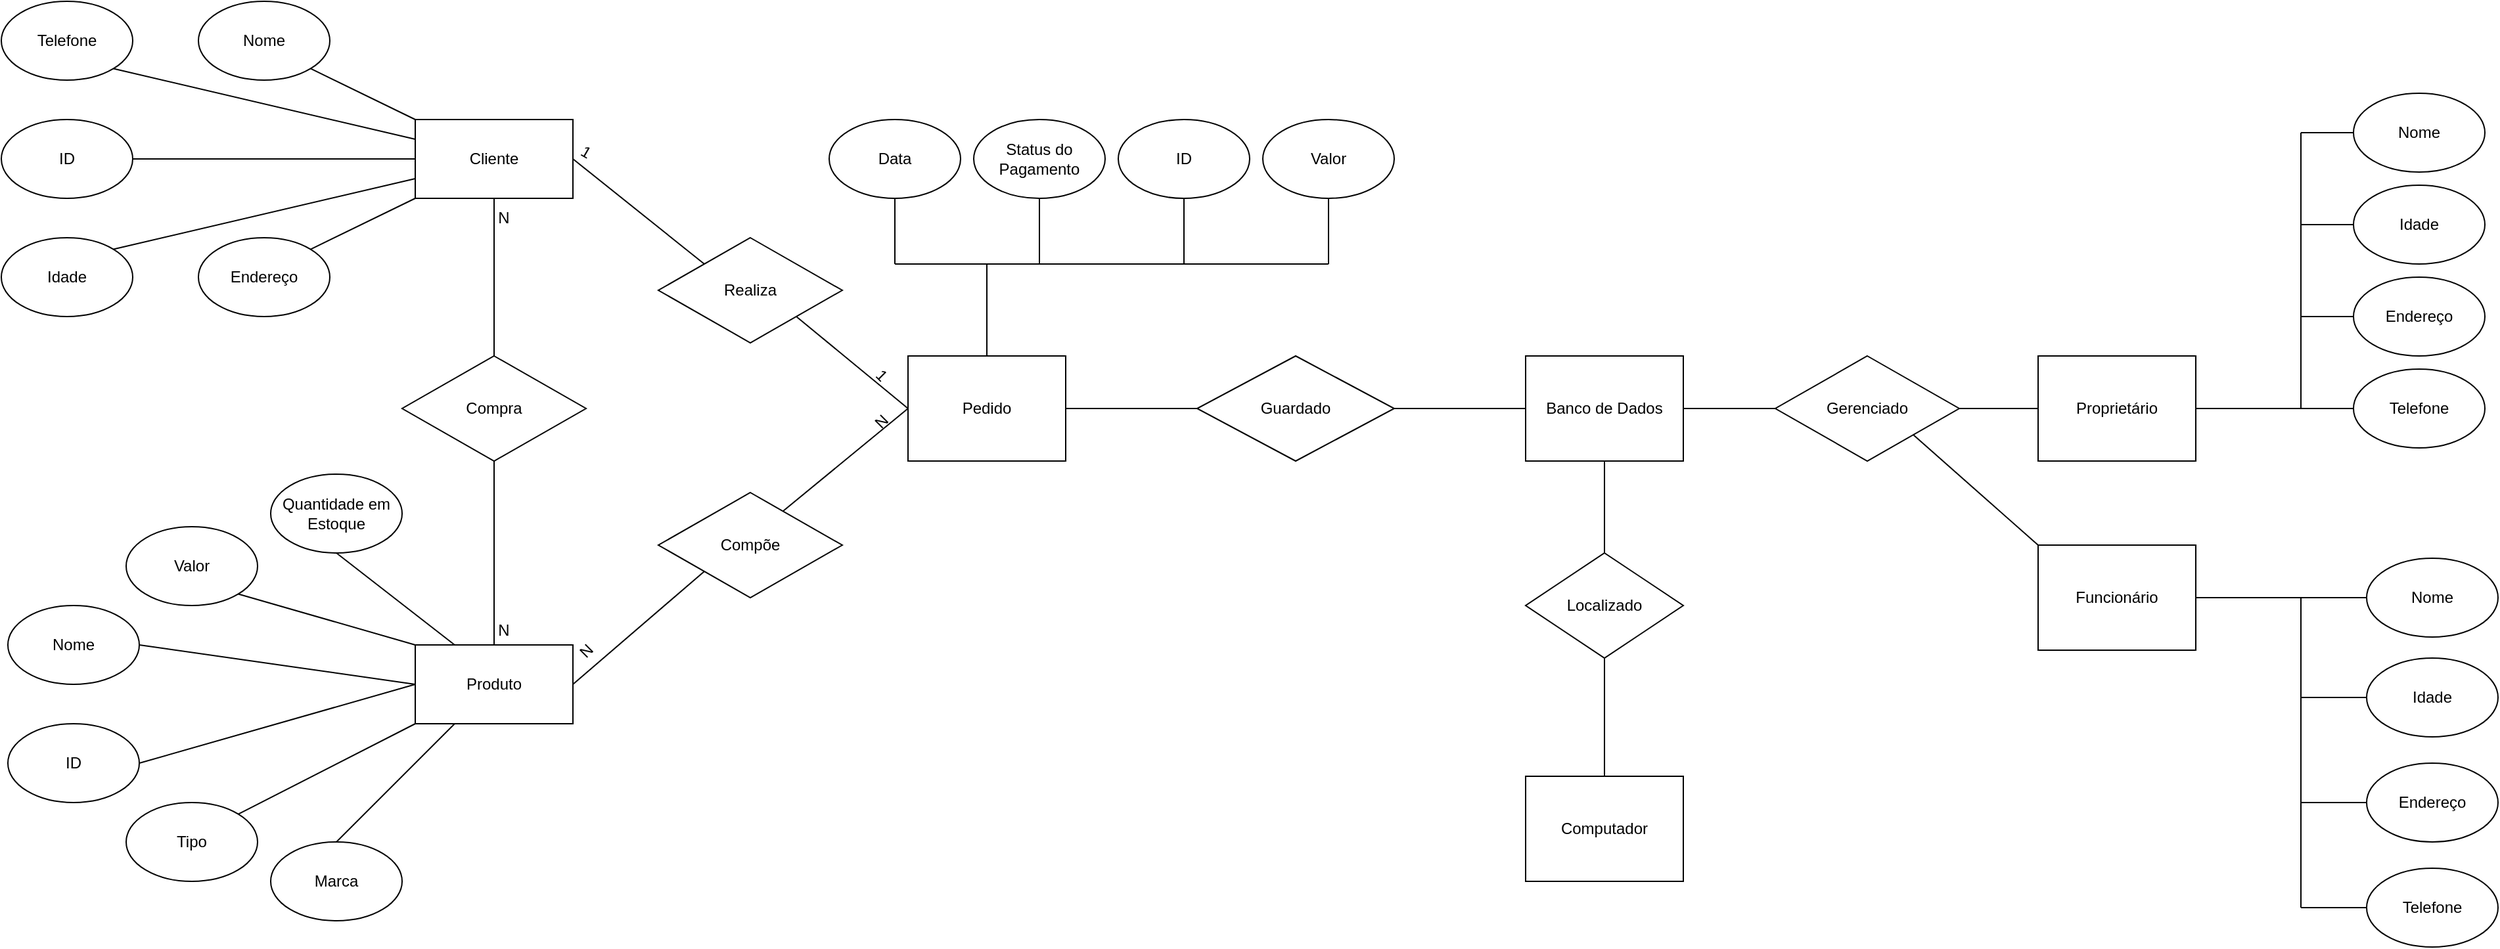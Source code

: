 <mxfile version="26.1.3">
  <diagram id="R2lEEEUBdFMjLlhIrx00" name="Page-1">
    <mxGraphModel dx="2322" dy="1253" grid="1" gridSize="10" guides="1" tooltips="1" connect="1" arrows="1" fold="1" page="1" pageScale="1" pageWidth="1169" pageHeight="827" background="none" math="0" shadow="0" extFonts="Permanent Marker^https://fonts.googleapis.com/css?family=Permanent+Marker">
      <root>
        <mxCell id="0" />
        <mxCell id="1" parent="0" />
        <mxCell id="xbsHmF4L1ZmsfDJzh0Yu-1" value="Pedido" style="rounded=0;whiteSpace=wrap;html=1;" parent="1" vertex="1">
          <mxGeometry x="740" y="320" width="120" height="80" as="geometry" />
        </mxCell>
        <mxCell id="xbsHmF4L1ZmsfDJzh0Yu-6" value="Telefone" style="ellipse;whiteSpace=wrap;html=1;" parent="1" vertex="1">
          <mxGeometry x="50" y="50" width="100" height="60" as="geometry" />
        </mxCell>
        <mxCell id="xbsHmF4L1ZmsfDJzh0Yu-7" value="Idade" style="ellipse;whiteSpace=wrap;html=1;" parent="1" vertex="1">
          <mxGeometry x="50" y="230" width="100" height="60" as="geometry" />
        </mxCell>
        <mxCell id="xbsHmF4L1ZmsfDJzh0Yu-8" value="Nome" style="ellipse;whiteSpace=wrap;html=1;" parent="1" vertex="1">
          <mxGeometry x="200" y="50" width="100" height="60" as="geometry" />
        </mxCell>
        <mxCell id="xbsHmF4L1ZmsfDJzh0Yu-9" value="Cliente" style="rounded=0;whiteSpace=wrap;html=1;shape=label;aspect=fixed;" parent="1" vertex="1">
          <mxGeometry x="365" y="140" width="120" height="60" as="geometry" />
        </mxCell>
        <mxCell id="xbsHmF4L1ZmsfDJzh0Yu-10" value="Endereço" style="ellipse;whiteSpace=wrap;html=1;" parent="1" vertex="1">
          <mxGeometry x="200" y="230" width="100" height="60" as="geometry" />
        </mxCell>
        <mxCell id="xbsHmF4L1ZmsfDJzh0Yu-16" value="Produto" style="rounded=0;whiteSpace=wrap;html=1;shape=label;" parent="1" vertex="1">
          <mxGeometry x="365" y="540" width="120" height="60" as="geometry" />
        </mxCell>
        <mxCell id="xbsHmF4L1ZmsfDJzh0Yu-18" value="Quantidade em Estoque" style="ellipse;whiteSpace=wrap;html=1;" parent="1" vertex="1">
          <mxGeometry x="255" y="410" width="100" height="60" as="geometry" />
        </mxCell>
        <mxCell id="xbsHmF4L1ZmsfDJzh0Yu-20" value="Tipo" style="ellipse;whiteSpace=wrap;html=1;" parent="1" vertex="1">
          <mxGeometry x="145" y="660" width="100" height="60" as="geometry" />
        </mxCell>
        <mxCell id="xbsHmF4L1ZmsfDJzh0Yu-21" value="Marca" style="ellipse;whiteSpace=wrap;html=1;" parent="1" vertex="1">
          <mxGeometry x="255" y="690" width="100" height="60" as="geometry" />
        </mxCell>
        <mxCell id="xbsHmF4L1ZmsfDJzh0Yu-25" value="Valor" style="ellipse;whiteSpace=wrap;html=1;" parent="1" vertex="1">
          <mxGeometry x="145" y="450" width="100" height="60" as="geometry" />
        </mxCell>
        <mxCell id="xbsHmF4L1ZmsfDJzh0Yu-50" value="ID" style="ellipse;whiteSpace=wrap;html=1;" parent="1" vertex="1">
          <mxGeometry x="50" y="140" width="100" height="60" as="geometry" />
        </mxCell>
        <mxCell id="xbsHmF4L1ZmsfDJzh0Yu-52" value="1" style="text;html=1;align=center;verticalAlign=middle;whiteSpace=wrap;rounded=0;rotation=30;" parent="1" vertex="1">
          <mxGeometry x="485.0" y="150" width="20" height="30" as="geometry" />
        </mxCell>
        <mxCell id="xbsHmF4L1ZmsfDJzh0Yu-60" value="" style="endArrow=none;html=1;rounded=0;entryX=0;entryY=0.5;entryDx=0;entryDy=0;exitX=1;exitY=1;exitDx=0;exitDy=0;" parent="1" source="-yu6Hr6kWw4JeEt1fl6U-13" target="xbsHmF4L1ZmsfDJzh0Yu-1" edge="1">
          <mxGeometry width="50" height="50" relative="1" as="geometry">
            <mxPoint x="680" y="315" as="sourcePoint" />
            <mxPoint x="550" y="215" as="targetPoint" />
          </mxGeometry>
        </mxCell>
        <mxCell id="xbsHmF4L1ZmsfDJzh0Yu-64" value="" style="endArrow=none;html=1;rounded=0;exitX=1;exitY=1;exitDx=0;exitDy=0;entryX=0;entryY=0.25;entryDx=0;entryDy=0;" parent="1" source="xbsHmF4L1ZmsfDJzh0Yu-6" target="xbsHmF4L1ZmsfDJzh0Yu-9" edge="1">
          <mxGeometry width="50" height="50" relative="1" as="geometry">
            <mxPoint x="190" y="200" as="sourcePoint" />
            <mxPoint x="240" y="150" as="targetPoint" />
          </mxGeometry>
        </mxCell>
        <mxCell id="xbsHmF4L1ZmsfDJzh0Yu-65" value="" style="endArrow=none;html=1;rounded=0;exitX=1;exitY=1;exitDx=0;exitDy=0;entryX=0;entryY=0;entryDx=0;entryDy=0;" parent="1" source="xbsHmF4L1ZmsfDJzh0Yu-8" target="xbsHmF4L1ZmsfDJzh0Yu-9" edge="1">
          <mxGeometry width="50" height="50" relative="1" as="geometry">
            <mxPoint x="160" y="90" as="sourcePoint" />
            <mxPoint x="375" y="180" as="targetPoint" />
          </mxGeometry>
        </mxCell>
        <mxCell id="xbsHmF4L1ZmsfDJzh0Yu-66" value="" style="endArrow=none;html=1;rounded=0;exitX=1;exitY=0.5;exitDx=0;exitDy=0;entryX=0;entryY=0.5;entryDx=0;entryDy=0;" parent="1" source="xbsHmF4L1ZmsfDJzh0Yu-50" target="xbsHmF4L1ZmsfDJzh0Yu-9" edge="1">
          <mxGeometry width="50" height="50" relative="1" as="geometry">
            <mxPoint x="170" y="100" as="sourcePoint" />
            <mxPoint x="385" y="190" as="targetPoint" />
          </mxGeometry>
        </mxCell>
        <mxCell id="xbsHmF4L1ZmsfDJzh0Yu-67" value="" style="endArrow=none;html=1;rounded=0;exitX=1;exitY=0;exitDx=0;exitDy=0;entryX=0;entryY=1;entryDx=0;entryDy=0;" parent="1" source="xbsHmF4L1ZmsfDJzh0Yu-10" target="xbsHmF4L1ZmsfDJzh0Yu-9" edge="1">
          <mxGeometry width="50" height="50" relative="1" as="geometry">
            <mxPoint x="180" y="110" as="sourcePoint" />
            <mxPoint x="360" y="200" as="targetPoint" />
          </mxGeometry>
        </mxCell>
        <mxCell id="xbsHmF4L1ZmsfDJzh0Yu-68" value="" style="endArrow=none;html=1;rounded=0;exitX=1;exitY=0;exitDx=0;exitDy=0;entryX=0;entryY=0.75;entryDx=0;entryDy=0;" parent="1" source="xbsHmF4L1ZmsfDJzh0Yu-7" target="xbsHmF4L1ZmsfDJzh0Yu-9" edge="1">
          <mxGeometry width="50" height="50" relative="1" as="geometry">
            <mxPoint x="190" y="120" as="sourcePoint" />
            <mxPoint x="405" y="210" as="targetPoint" />
          </mxGeometry>
        </mxCell>
        <mxCell id="xbsHmF4L1ZmsfDJzh0Yu-71" value="" style="endArrow=none;html=1;rounded=0;entryX=0.25;entryY=0;entryDx=0;entryDy=0;exitX=0.5;exitY=1;exitDx=0;exitDy=0;" parent="1" source="xbsHmF4L1ZmsfDJzh0Yu-18" target="xbsHmF4L1ZmsfDJzh0Yu-16" edge="1">
          <mxGeometry width="50" height="50" relative="1" as="geometry">
            <mxPoint x="255" y="640" as="sourcePoint" />
            <mxPoint x="305" y="590" as="targetPoint" />
          </mxGeometry>
        </mxCell>
        <mxCell id="xbsHmF4L1ZmsfDJzh0Yu-72" value="" style="endArrow=none;html=1;rounded=0;exitX=1;exitY=1;exitDx=0;exitDy=0;entryX=0;entryY=0;entryDx=0;entryDy=0;" parent="1" source="xbsHmF4L1ZmsfDJzh0Yu-25" target="xbsHmF4L1ZmsfDJzh0Yu-16" edge="1">
          <mxGeometry width="50" height="50" relative="1" as="geometry">
            <mxPoint x="265" y="650" as="sourcePoint" />
            <mxPoint x="315" y="600" as="targetPoint" />
          </mxGeometry>
        </mxCell>
        <mxCell id="xbsHmF4L1ZmsfDJzh0Yu-73" value="" style="endArrow=none;html=1;rounded=0;exitX=1;exitY=0;exitDx=0;exitDy=0;entryX=0;entryY=1;entryDx=0;entryDy=0;" parent="1" source="xbsHmF4L1ZmsfDJzh0Yu-20" target="xbsHmF4L1ZmsfDJzh0Yu-16" edge="1">
          <mxGeometry width="50" height="50" relative="1" as="geometry">
            <mxPoint x="275" y="660" as="sourcePoint" />
            <mxPoint x="325" y="610" as="targetPoint" />
          </mxGeometry>
        </mxCell>
        <mxCell id="xbsHmF4L1ZmsfDJzh0Yu-74" value="" style="endArrow=none;html=1;rounded=0;entryX=0.25;entryY=1;entryDx=0;entryDy=0;exitX=0.5;exitY=0;exitDx=0;exitDy=0;" parent="1" source="xbsHmF4L1ZmsfDJzh0Yu-21" target="xbsHmF4L1ZmsfDJzh0Yu-16" edge="1">
          <mxGeometry width="50" height="50" relative="1" as="geometry">
            <mxPoint x="285" y="670" as="sourcePoint" />
            <mxPoint x="335" y="620" as="targetPoint" />
          </mxGeometry>
        </mxCell>
        <mxCell id="xbsHmF4L1ZmsfDJzh0Yu-75" value="Nome" style="ellipse;whiteSpace=wrap;html=1;" parent="1" vertex="1">
          <mxGeometry x="55" y="510" width="100" height="60" as="geometry" />
        </mxCell>
        <mxCell id="xbsHmF4L1ZmsfDJzh0Yu-76" value="ID" style="ellipse;whiteSpace=wrap;html=1;" parent="1" vertex="1">
          <mxGeometry x="55" y="600" width="100" height="60" as="geometry" />
        </mxCell>
        <mxCell id="xbsHmF4L1ZmsfDJzh0Yu-77" value="" style="endArrow=none;html=1;rounded=0;exitX=1;exitY=0.5;exitDx=0;exitDy=0;entryX=0;entryY=0.5;entryDx=0;entryDy=0;" parent="1" source="xbsHmF4L1ZmsfDJzh0Yu-75" target="xbsHmF4L1ZmsfDJzh0Yu-16" edge="1">
          <mxGeometry width="50" height="50" relative="1" as="geometry">
            <mxPoint x="185" y="630" as="sourcePoint" />
            <mxPoint x="235" y="580" as="targetPoint" />
          </mxGeometry>
        </mxCell>
        <mxCell id="xbsHmF4L1ZmsfDJzh0Yu-78" value="" style="endArrow=none;html=1;rounded=0;exitX=1;exitY=0.5;exitDx=0;exitDy=0;entryX=0;entryY=0.5;entryDx=0;entryDy=0;" parent="1" source="xbsHmF4L1ZmsfDJzh0Yu-76" edge="1" target="xbsHmF4L1ZmsfDJzh0Yu-16">
          <mxGeometry width="50" height="50" relative="1" as="geometry">
            <mxPoint x="205" y="660" as="sourcePoint" />
            <mxPoint x="365" y="600" as="targetPoint" />
          </mxGeometry>
        </mxCell>
        <mxCell id="-yu6Hr6kWw4JeEt1fl6U-1" value="Guardado" style="rhombus;whiteSpace=wrap;html=1;" vertex="1" parent="1">
          <mxGeometry x="960" y="320" width="150" height="80" as="geometry" />
        </mxCell>
        <mxCell id="-yu6Hr6kWw4JeEt1fl6U-3" value="Banco de Dados" style="rounded=0;whiteSpace=wrap;html=1;" vertex="1" parent="1">
          <mxGeometry x="1210" y="320" width="120" height="80" as="geometry" />
        </mxCell>
        <mxCell id="-yu6Hr6kWw4JeEt1fl6U-6" value="" style="endArrow=none;html=1;rounded=0;exitX=1;exitY=0.5;exitDx=0;exitDy=0;entryX=0;entryY=0.5;entryDx=0;entryDy=0;" edge="1" parent="1" source="xbsHmF4L1ZmsfDJzh0Yu-1" target="-yu6Hr6kWw4JeEt1fl6U-1">
          <mxGeometry width="50" height="50" relative="1" as="geometry">
            <mxPoint x="900" y="455" as="sourcePoint" />
            <mxPoint x="950" y="405" as="targetPoint" />
          </mxGeometry>
        </mxCell>
        <mxCell id="-yu6Hr6kWw4JeEt1fl6U-7" value="" style="endArrow=none;html=1;rounded=0;entryX=0;entryY=0.5;entryDx=0;entryDy=0;exitX=1;exitY=0.5;exitDx=0;exitDy=0;" edge="1" parent="1" source="-yu6Hr6kWw4JeEt1fl6U-1" target="-yu6Hr6kWw4JeEt1fl6U-3">
          <mxGeometry width="50" height="50" relative="1" as="geometry">
            <mxPoint x="1090" y="385" as="sourcePoint" />
            <mxPoint x="1140.711" y="365" as="targetPoint" />
          </mxGeometry>
        </mxCell>
        <mxCell id="-yu6Hr6kWw4JeEt1fl6U-8" value="Compra" style="rhombus;whiteSpace=wrap;html=1;" vertex="1" parent="1">
          <mxGeometry x="355" y="320" width="140" height="80" as="geometry" />
        </mxCell>
        <mxCell id="-yu6Hr6kWw4JeEt1fl6U-9" value="" style="endArrow=none;html=1;rounded=0;entryX=0.5;entryY=1;entryDx=0;entryDy=0;exitX=0.5;exitY=0;exitDx=0;exitDy=0;" edge="1" parent="1" source="-yu6Hr6kWw4JeEt1fl6U-8" target="xbsHmF4L1ZmsfDJzh0Yu-9">
          <mxGeometry width="50" height="50" relative="1" as="geometry">
            <mxPoint x="430" y="300" as="sourcePoint" />
            <mxPoint x="480" y="250" as="targetPoint" />
          </mxGeometry>
        </mxCell>
        <mxCell id="-yu6Hr6kWw4JeEt1fl6U-10" value="" style="endArrow=none;html=1;rounded=0;entryX=0.5;entryY=1;entryDx=0;entryDy=0;exitX=0.5;exitY=0;exitDx=0;exitDy=0;" edge="1" parent="1" source="xbsHmF4L1ZmsfDJzh0Yu-16" target="-yu6Hr6kWw4JeEt1fl6U-8">
          <mxGeometry width="50" height="50" relative="1" as="geometry">
            <mxPoint x="400" y="490" as="sourcePoint" />
            <mxPoint x="450" y="440" as="targetPoint" />
          </mxGeometry>
        </mxCell>
        <mxCell id="-yu6Hr6kWw4JeEt1fl6U-13" value="Realiza" style="rhombus;whiteSpace=wrap;html=1;" vertex="1" parent="1">
          <mxGeometry x="550" y="230" width="140" height="80" as="geometry" />
        </mxCell>
        <mxCell id="-yu6Hr6kWw4JeEt1fl6U-14" value="" style="endArrow=none;html=1;rounded=0;entryX=1;entryY=0.5;entryDx=0;entryDy=0;exitX=0;exitY=0;exitDx=0;exitDy=0;" edge="1" parent="1" source="-yu6Hr6kWw4JeEt1fl6U-13" target="xbsHmF4L1ZmsfDJzh0Yu-9">
          <mxGeometry width="50" height="50" relative="1" as="geometry">
            <mxPoint x="600" y="170" as="sourcePoint" />
            <mxPoint x="650" y="120" as="targetPoint" />
          </mxGeometry>
        </mxCell>
        <mxCell id="-yu6Hr6kWw4JeEt1fl6U-16" value="Data" style="ellipse;whiteSpace=wrap;html=1;" vertex="1" parent="1">
          <mxGeometry x="680" y="140" width="100" height="60" as="geometry" />
        </mxCell>
        <mxCell id="-yu6Hr6kWw4JeEt1fl6U-17" value="ID" style="ellipse;whiteSpace=wrap;html=1;" vertex="1" parent="1">
          <mxGeometry x="900" y="140" width="100" height="60" as="geometry" />
        </mxCell>
        <mxCell id="-yu6Hr6kWw4JeEt1fl6U-21" value="Compõe" style="rhombus;whiteSpace=wrap;html=1;" vertex="1" parent="1">
          <mxGeometry x="550" y="424" width="140" height="80" as="geometry" />
        </mxCell>
        <mxCell id="-yu6Hr6kWw4JeEt1fl6U-22" value="" style="endArrow=none;html=1;rounded=0;exitX=1;exitY=0.5;exitDx=0;exitDy=0;entryX=0;entryY=1;entryDx=0;entryDy=0;" edge="1" parent="1" source="xbsHmF4L1ZmsfDJzh0Yu-16" target="-yu6Hr6kWw4JeEt1fl6U-21">
          <mxGeometry width="50" height="50" relative="1" as="geometry">
            <mxPoint x="530" y="630" as="sourcePoint" />
            <mxPoint x="580" y="580" as="targetPoint" />
          </mxGeometry>
        </mxCell>
        <mxCell id="-yu6Hr6kWw4JeEt1fl6U-23" value="" style="endArrow=none;html=1;rounded=0;exitX=0.679;exitY=0.175;exitDx=0;exitDy=0;entryX=0;entryY=0.5;entryDx=0;entryDy=0;exitPerimeter=0;" edge="1" parent="1" source="-yu6Hr6kWw4JeEt1fl6U-21" target="xbsHmF4L1ZmsfDJzh0Yu-1">
          <mxGeometry width="50" height="50" relative="1" as="geometry">
            <mxPoint x="710" y="480" as="sourcePoint" />
            <mxPoint x="760" y="430" as="targetPoint" />
          </mxGeometry>
        </mxCell>
        <mxCell id="-yu6Hr6kWw4JeEt1fl6U-25" value="Status do Pagamento" style="ellipse;whiteSpace=wrap;html=1;" vertex="1" parent="1">
          <mxGeometry x="790" y="140" width="100" height="60" as="geometry" />
        </mxCell>
        <mxCell id="-yu6Hr6kWw4JeEt1fl6U-26" value="Valor" style="ellipse;whiteSpace=wrap;html=1;" vertex="1" parent="1">
          <mxGeometry x="1010" y="140" width="100" height="60" as="geometry" />
        </mxCell>
        <mxCell id="-yu6Hr6kWw4JeEt1fl6U-27" value="" style="endArrow=none;html=1;rounded=0;entryX=0.5;entryY=1;entryDx=0;entryDy=0;" edge="1" parent="1" target="-yu6Hr6kWw4JeEt1fl6U-16">
          <mxGeometry width="50" height="50" relative="1" as="geometry">
            <mxPoint x="730" y="250" as="sourcePoint" />
            <mxPoint x="780" y="210" as="targetPoint" />
          </mxGeometry>
        </mxCell>
        <mxCell id="-yu6Hr6kWw4JeEt1fl6U-28" value="" style="endArrow=none;html=1;rounded=0;" edge="1" parent="1">
          <mxGeometry width="50" height="50" relative="1" as="geometry">
            <mxPoint x="730" y="250" as="sourcePoint" />
            <mxPoint x="1060" y="250" as="targetPoint" />
          </mxGeometry>
        </mxCell>
        <mxCell id="-yu6Hr6kWw4JeEt1fl6U-29" value="" style="endArrow=none;html=1;rounded=0;entryX=0.5;entryY=1;entryDx=0;entryDy=0;" edge="1" parent="1" target="-yu6Hr6kWw4JeEt1fl6U-25">
          <mxGeometry width="50" height="50" relative="1" as="geometry">
            <mxPoint x="840" y="250" as="sourcePoint" />
            <mxPoint x="860" y="210" as="targetPoint" />
          </mxGeometry>
        </mxCell>
        <mxCell id="-yu6Hr6kWw4JeEt1fl6U-30" value="" style="endArrow=none;html=1;rounded=0;entryX=0.5;entryY=1;entryDx=0;entryDy=0;" edge="1" parent="1" target="-yu6Hr6kWw4JeEt1fl6U-17">
          <mxGeometry width="50" height="50" relative="1" as="geometry">
            <mxPoint x="950" y="250" as="sourcePoint" />
            <mxPoint x="990" y="210" as="targetPoint" />
          </mxGeometry>
        </mxCell>
        <mxCell id="-yu6Hr6kWw4JeEt1fl6U-31" value="" style="endArrow=none;html=1;rounded=0;entryX=0.5;entryY=1;entryDx=0;entryDy=0;" edge="1" parent="1" target="-yu6Hr6kWw4JeEt1fl6U-26">
          <mxGeometry width="50" height="50" relative="1" as="geometry">
            <mxPoint x="1060" y="250" as="sourcePoint" />
            <mxPoint x="1080" y="220" as="targetPoint" />
          </mxGeometry>
        </mxCell>
        <mxCell id="-yu6Hr6kWw4JeEt1fl6U-32" value="" style="endArrow=none;html=1;rounded=0;exitX=0.5;exitY=0;exitDx=0;exitDy=0;" edge="1" parent="1" source="xbsHmF4L1ZmsfDJzh0Yu-1">
          <mxGeometry width="50" height="50" relative="1" as="geometry">
            <mxPoint x="770" y="330" as="sourcePoint" />
            <mxPoint x="800" y="250" as="targetPoint" />
          </mxGeometry>
        </mxCell>
        <mxCell id="-yu6Hr6kWw4JeEt1fl6U-33" value="Gerenciado" style="rhombus;whiteSpace=wrap;html=1;" vertex="1" parent="1">
          <mxGeometry x="1400" y="320" width="140" height="80" as="geometry" />
        </mxCell>
        <mxCell id="-yu6Hr6kWw4JeEt1fl6U-36" value="Proprietário" style="rounded=0;whiteSpace=wrap;html=1;" vertex="1" parent="1">
          <mxGeometry x="1600" y="320" width="120" height="80" as="geometry" />
        </mxCell>
        <mxCell id="-yu6Hr6kWw4JeEt1fl6U-37" value="Funcionário" style="rounded=0;whiteSpace=wrap;html=1;" vertex="1" parent="1">
          <mxGeometry x="1600" y="464" width="120" height="80" as="geometry" />
        </mxCell>
        <mxCell id="-yu6Hr6kWw4JeEt1fl6U-38" value="" style="endArrow=none;html=1;rounded=0;entryX=1;entryY=0.5;entryDx=0;entryDy=0;" edge="1" parent="1" source="-yu6Hr6kWw4JeEt1fl6U-36" target="-yu6Hr6kWw4JeEt1fl6U-33">
          <mxGeometry width="50" height="50" relative="1" as="geometry">
            <mxPoint x="1490" y="450" as="sourcePoint" />
            <mxPoint x="1540" y="400" as="targetPoint" />
          </mxGeometry>
        </mxCell>
        <mxCell id="-yu6Hr6kWw4JeEt1fl6U-39" value="" style="endArrow=none;html=1;rounded=0;entryX=1;entryY=1;entryDx=0;entryDy=0;exitX=0;exitY=0;exitDx=0;exitDy=0;" edge="1" parent="1" source="-yu6Hr6kWw4JeEt1fl6U-37" target="-yu6Hr6kWw4JeEt1fl6U-33">
          <mxGeometry width="50" height="50" relative="1" as="geometry">
            <mxPoint x="1520" y="450" as="sourcePoint" />
            <mxPoint x="1570" y="400" as="targetPoint" />
          </mxGeometry>
        </mxCell>
        <mxCell id="-yu6Hr6kWw4JeEt1fl6U-40" value="" style="endArrow=none;html=1;rounded=0;entryX=0;entryY=0.5;entryDx=0;entryDy=0;" edge="1" parent="1" source="-yu6Hr6kWw4JeEt1fl6U-3" target="-yu6Hr6kWw4JeEt1fl6U-33">
          <mxGeometry width="50" height="50" relative="1" as="geometry">
            <mxPoint x="1340" y="490" as="sourcePoint" />
            <mxPoint x="1390" y="440" as="targetPoint" />
          </mxGeometry>
        </mxCell>
        <mxCell id="-yu6Hr6kWw4JeEt1fl6U-41" value="Localizado" style="rhombus;whiteSpace=wrap;html=1;" vertex="1" parent="1">
          <mxGeometry x="1210" y="470" width="120" height="80" as="geometry" />
        </mxCell>
        <mxCell id="-yu6Hr6kWw4JeEt1fl6U-42" value="" style="endArrow=none;html=1;rounded=0;entryX=0.5;entryY=1;entryDx=0;entryDy=0;exitX=0.5;exitY=0;exitDx=0;exitDy=0;" edge="1" parent="1" source="-yu6Hr6kWw4JeEt1fl6U-41" target="-yu6Hr6kWw4JeEt1fl6U-3">
          <mxGeometry width="50" height="50" relative="1" as="geometry">
            <mxPoint x="1240" y="460" as="sourcePoint" />
            <mxPoint x="1290" y="410" as="targetPoint" />
          </mxGeometry>
        </mxCell>
        <mxCell id="-yu6Hr6kWw4JeEt1fl6U-43" value="Computador" style="rounded=0;whiteSpace=wrap;html=1;" vertex="1" parent="1">
          <mxGeometry x="1210" y="640" width="120" height="80" as="geometry" />
        </mxCell>
        <mxCell id="-yu6Hr6kWw4JeEt1fl6U-44" value="" style="endArrow=none;html=1;rounded=0;entryX=0.5;entryY=1;entryDx=0;entryDy=0;exitX=0.5;exitY=0;exitDx=0;exitDy=0;" edge="1" parent="1" source="-yu6Hr6kWw4JeEt1fl6U-43" target="-yu6Hr6kWw4JeEt1fl6U-41">
          <mxGeometry width="50" height="50" relative="1" as="geometry">
            <mxPoint x="1000" y="660" as="sourcePoint" />
            <mxPoint x="1050" y="610" as="targetPoint" />
          </mxGeometry>
        </mxCell>
        <mxCell id="-yu6Hr6kWw4JeEt1fl6U-47" value="N" style="text;html=1;align=center;verticalAlign=middle;whiteSpace=wrap;rounded=0;rotation=-45;" vertex="1" parent="1">
          <mxGeometry x="708.23" y="360" width="23.54" height="20" as="geometry" />
        </mxCell>
        <mxCell id="-yu6Hr6kWw4JeEt1fl6U-48" value="N" style="text;html=1;align=center;verticalAlign=middle;whiteSpace=wrap;rounded=0;rotation=-45;" vertex="1" parent="1">
          <mxGeometry x="482.5" y="530" width="25" height="30" as="geometry" />
        </mxCell>
        <mxCell id="-yu6Hr6kWw4JeEt1fl6U-49" value="1" style="text;html=1;align=center;verticalAlign=middle;whiteSpace=wrap;rounded=0;rotation=45;" vertex="1" parent="1">
          <mxGeometry x="690" y="320" width="60" height="30" as="geometry" />
        </mxCell>
        <mxCell id="-yu6Hr6kWw4JeEt1fl6U-54" value="N" style="text;html=1;align=center;verticalAlign=middle;whiteSpace=wrap;rounded=0;" vertex="1" parent="1">
          <mxGeometry x="420" y="200" width="25" height="30" as="geometry" />
        </mxCell>
        <mxCell id="-yu6Hr6kWw4JeEt1fl6U-55" value="N" style="text;html=1;align=center;verticalAlign=middle;whiteSpace=wrap;rounded=0;" vertex="1" parent="1">
          <mxGeometry x="420" y="514" width="25" height="30" as="geometry" />
        </mxCell>
        <mxCell id="-yu6Hr6kWw4JeEt1fl6U-59" value="Telefone" style="ellipse;whiteSpace=wrap;html=1;" vertex="1" parent="1">
          <mxGeometry x="1840" y="330" width="100" height="60" as="geometry" />
        </mxCell>
        <mxCell id="-yu6Hr6kWw4JeEt1fl6U-60" value="Idade" style="ellipse;whiteSpace=wrap;html=1;" vertex="1" parent="1">
          <mxGeometry x="1840" y="190" width="100" height="60" as="geometry" />
        </mxCell>
        <mxCell id="-yu6Hr6kWw4JeEt1fl6U-61" value="Nome" style="ellipse;whiteSpace=wrap;html=1;" vertex="1" parent="1">
          <mxGeometry x="1840" y="120" width="100" height="60" as="geometry" />
        </mxCell>
        <mxCell id="-yu6Hr6kWw4JeEt1fl6U-62" value="Endereço" style="ellipse;whiteSpace=wrap;html=1;" vertex="1" parent="1">
          <mxGeometry x="1840" y="260" width="100" height="60" as="geometry" />
        </mxCell>
        <mxCell id="-yu6Hr6kWw4JeEt1fl6U-63" value="Telefone" style="ellipse;whiteSpace=wrap;html=1;" vertex="1" parent="1">
          <mxGeometry x="1850" y="710" width="100" height="60" as="geometry" />
        </mxCell>
        <mxCell id="-yu6Hr6kWw4JeEt1fl6U-64" value="Idade" style="ellipse;whiteSpace=wrap;html=1;" vertex="1" parent="1">
          <mxGeometry x="1850" y="550" width="100" height="60" as="geometry" />
        </mxCell>
        <mxCell id="-yu6Hr6kWw4JeEt1fl6U-65" value="Nome" style="ellipse;whiteSpace=wrap;html=1;" vertex="1" parent="1">
          <mxGeometry x="1850" y="474" width="100" height="60" as="geometry" />
        </mxCell>
        <mxCell id="-yu6Hr6kWw4JeEt1fl6U-66" value="Endereço" style="ellipse;whiteSpace=wrap;html=1;" vertex="1" parent="1">
          <mxGeometry x="1850" y="630" width="100" height="60" as="geometry" />
        </mxCell>
        <mxCell id="-yu6Hr6kWw4JeEt1fl6U-67" value="" style="endArrow=none;html=1;rounded=0;" edge="1" parent="1">
          <mxGeometry width="50" height="50" relative="1" as="geometry">
            <mxPoint x="1800" y="740" as="sourcePoint" />
            <mxPoint x="1800" y="504" as="targetPoint" />
          </mxGeometry>
        </mxCell>
        <mxCell id="-yu6Hr6kWw4JeEt1fl6U-69" value="" style="endArrow=none;html=1;rounded=0;entryX=0;entryY=0.5;entryDx=0;entryDy=0;exitX=1;exitY=0.5;exitDx=0;exitDy=0;" edge="1" parent="1" source="-yu6Hr6kWw4JeEt1fl6U-37" target="-yu6Hr6kWw4JeEt1fl6U-65">
          <mxGeometry width="50" height="50" relative="1" as="geometry">
            <mxPoint x="1770" y="540" as="sourcePoint" />
            <mxPoint x="1820" y="490" as="targetPoint" />
          </mxGeometry>
        </mxCell>
        <mxCell id="-yu6Hr6kWw4JeEt1fl6U-70" value="" style="endArrow=none;html=1;rounded=0;entryX=0;entryY=0.5;entryDx=0;entryDy=0;" edge="1" parent="1" target="-yu6Hr6kWw4JeEt1fl6U-63">
          <mxGeometry width="50" height="50" relative="1" as="geometry">
            <mxPoint x="1800" y="740" as="sourcePoint" />
            <mxPoint x="1790" y="730" as="targetPoint" />
          </mxGeometry>
        </mxCell>
        <mxCell id="-yu6Hr6kWw4JeEt1fl6U-71" value="" style="endArrow=none;html=1;rounded=0;entryX=0;entryY=0.5;entryDx=0;entryDy=0;" edge="1" parent="1" target="-yu6Hr6kWw4JeEt1fl6U-66">
          <mxGeometry width="50" height="50" relative="1" as="geometry">
            <mxPoint x="1800" y="660" as="sourcePoint" />
            <mxPoint x="1830" y="640" as="targetPoint" />
          </mxGeometry>
        </mxCell>
        <mxCell id="-yu6Hr6kWw4JeEt1fl6U-72" value="" style="endArrow=none;html=1;rounded=0;entryX=0;entryY=0.5;entryDx=0;entryDy=0;" edge="1" parent="1" target="-yu6Hr6kWw4JeEt1fl6U-64">
          <mxGeometry width="50" height="50" relative="1" as="geometry">
            <mxPoint x="1800" y="580" as="sourcePoint" />
            <mxPoint x="1830" y="580" as="targetPoint" />
          </mxGeometry>
        </mxCell>
        <mxCell id="-yu6Hr6kWw4JeEt1fl6U-73" value="" style="endArrow=none;html=1;rounded=0;entryX=0;entryY=0.5;entryDx=0;entryDy=0;exitX=1;exitY=0.5;exitDx=0;exitDy=0;" edge="1" parent="1" source="-yu6Hr6kWw4JeEt1fl6U-36" target="-yu6Hr6kWw4JeEt1fl6U-59">
          <mxGeometry width="50" height="50" relative="1" as="geometry">
            <mxPoint x="1740" y="410" as="sourcePoint" />
            <mxPoint x="1790" y="360" as="targetPoint" />
          </mxGeometry>
        </mxCell>
        <mxCell id="-yu6Hr6kWw4JeEt1fl6U-74" value="" style="endArrow=none;html=1;rounded=0;" edge="1" parent="1">
          <mxGeometry width="50" height="50" relative="1" as="geometry">
            <mxPoint x="1800" y="360" as="sourcePoint" />
            <mxPoint x="1800" y="150" as="targetPoint" />
          </mxGeometry>
        </mxCell>
        <mxCell id="-yu6Hr6kWw4JeEt1fl6U-75" value="" style="endArrow=none;html=1;rounded=0;entryX=0;entryY=0.5;entryDx=0;entryDy=0;" edge="1" parent="1" target="-yu6Hr6kWw4JeEt1fl6U-61">
          <mxGeometry width="50" height="50" relative="1" as="geometry">
            <mxPoint x="1800" y="150" as="sourcePoint" />
            <mxPoint x="1710" y="120" as="targetPoint" />
          </mxGeometry>
        </mxCell>
        <mxCell id="-yu6Hr6kWw4JeEt1fl6U-76" value="" style="endArrow=none;html=1;rounded=0;entryX=0;entryY=0.5;entryDx=0;entryDy=0;" edge="1" parent="1" target="-yu6Hr6kWw4JeEt1fl6U-60">
          <mxGeometry width="50" height="50" relative="1" as="geometry">
            <mxPoint x="1800" y="220" as="sourcePoint" />
            <mxPoint x="1780" y="220" as="targetPoint" />
          </mxGeometry>
        </mxCell>
        <mxCell id="-yu6Hr6kWw4JeEt1fl6U-77" value="" style="endArrow=none;html=1;rounded=0;entryX=0;entryY=0.5;entryDx=0;entryDy=0;" edge="1" parent="1" target="-yu6Hr6kWw4JeEt1fl6U-62">
          <mxGeometry width="50" height="50" relative="1" as="geometry">
            <mxPoint x="1800" y="290" as="sourcePoint" />
            <mxPoint x="1779" y="260" as="targetPoint" />
          </mxGeometry>
        </mxCell>
      </root>
    </mxGraphModel>
  </diagram>
</mxfile>
